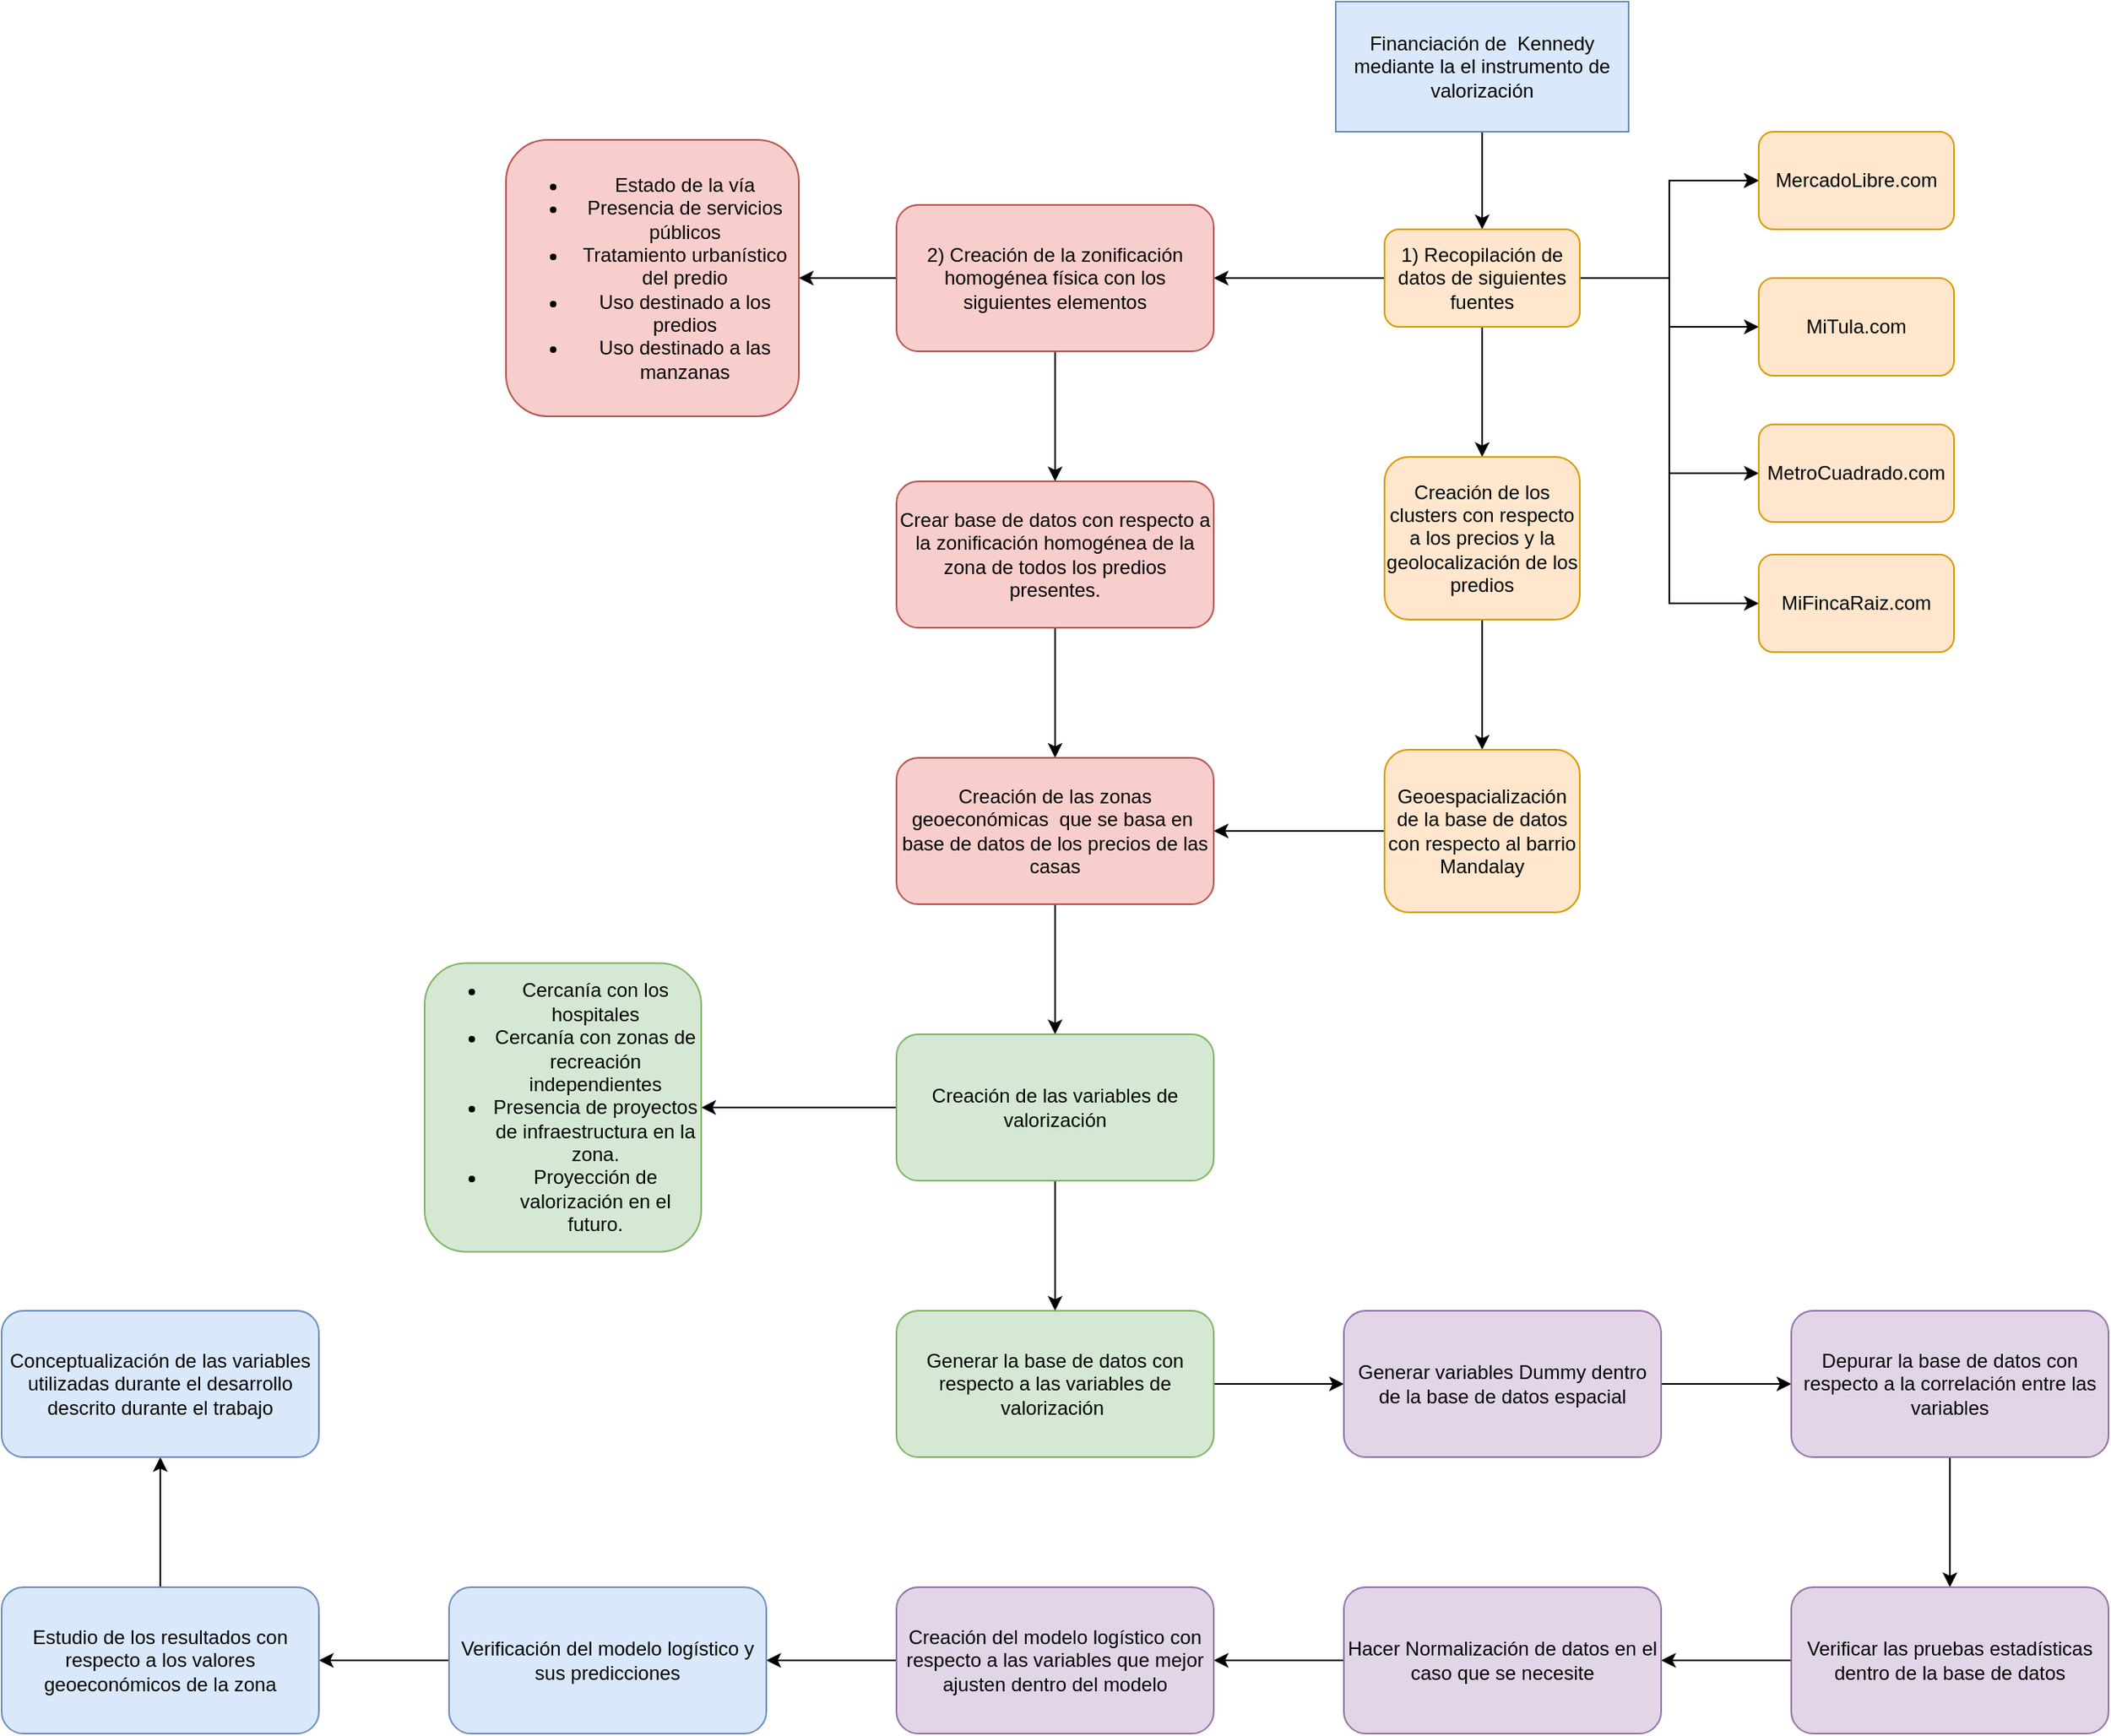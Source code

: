 <mxfile version="22.0.4" type="github">
  <diagram name="Página-1" id="R2Oh_hWaJppYizWp7uVG">
    <mxGraphModel dx="5962" dy="2056" grid="1" gridSize="10" guides="1" tooltips="1" connect="1" arrows="1" fold="1" page="1" pageScale="2" pageWidth="827" pageHeight="1169" math="0" shadow="0">
      <root>
        <mxCell id="0" />
        <mxCell id="1" parent="0" />
        <mxCell id="DB_mITsBhU4QhLW8u7Vj-6" style="edgeStyle=orthogonalEdgeStyle;rounded=0;orthogonalLoop=1;jettySize=auto;html=1;" edge="1" parent="1" source="DB_mITsBhU4QhLW8u7Vj-4" target="DB_mITsBhU4QhLW8u7Vj-5">
          <mxGeometry relative="1" as="geometry" />
        </mxCell>
        <mxCell id="DB_mITsBhU4QhLW8u7Vj-4" value="Financiación de&amp;nbsp; Kennedy mediante la el instrumento de valorización" style="rounded=0;whiteSpace=wrap;html=1;fillColor=#dae8fc;strokeColor=#6c8ebf;" vertex="1" parent="1">
          <mxGeometry x="-710" y="530" width="180" height="80" as="geometry" />
        </mxCell>
        <mxCell id="DB_mITsBhU4QhLW8u7Vj-11" value="" style="edgeStyle=orthogonalEdgeStyle;rounded=0;orthogonalLoop=1;jettySize=auto;html=1;" edge="1" parent="1" source="DB_mITsBhU4QhLW8u7Vj-5" target="DB_mITsBhU4QhLW8u7Vj-10">
          <mxGeometry relative="1" as="geometry" />
        </mxCell>
        <mxCell id="DB_mITsBhU4QhLW8u7Vj-12" value="" style="edgeStyle=orthogonalEdgeStyle;rounded=0;orthogonalLoop=1;jettySize=auto;html=1;" edge="1" parent="1" source="DB_mITsBhU4QhLW8u7Vj-5" target="DB_mITsBhU4QhLW8u7Vj-10">
          <mxGeometry relative="1" as="geometry" />
        </mxCell>
        <mxCell id="DB_mITsBhU4QhLW8u7Vj-13" style="edgeStyle=orthogonalEdgeStyle;rounded=0;orthogonalLoop=1;jettySize=auto;html=1;entryX=0;entryY=0.5;entryDx=0;entryDy=0;" edge="1" parent="1" source="DB_mITsBhU4QhLW8u7Vj-5" target="DB_mITsBhU4QhLW8u7Vj-14">
          <mxGeometry relative="1" as="geometry">
            <mxPoint x="-450" y="730" as="targetPoint" />
          </mxGeometry>
        </mxCell>
        <mxCell id="DB_mITsBhU4QhLW8u7Vj-17" style="edgeStyle=orthogonalEdgeStyle;rounded=0;orthogonalLoop=1;jettySize=auto;html=1;entryX=0;entryY=0.5;entryDx=0;entryDy=0;" edge="1" parent="1" source="DB_mITsBhU4QhLW8u7Vj-5" target="DB_mITsBhU4QhLW8u7Vj-16">
          <mxGeometry relative="1" as="geometry" />
        </mxCell>
        <mxCell id="DB_mITsBhU4QhLW8u7Vj-18" style="edgeStyle=orthogonalEdgeStyle;rounded=0;orthogonalLoop=1;jettySize=auto;html=1;entryX=0;entryY=0.5;entryDx=0;entryDy=0;" edge="1" parent="1" source="DB_mITsBhU4QhLW8u7Vj-5" target="DB_mITsBhU4QhLW8u7Vj-15">
          <mxGeometry relative="1" as="geometry" />
        </mxCell>
        <mxCell id="DB_mITsBhU4QhLW8u7Vj-28" value="" style="edgeStyle=orthogonalEdgeStyle;rounded=0;orthogonalLoop=1;jettySize=auto;html=1;" edge="1" parent="1" source="DB_mITsBhU4QhLW8u7Vj-5" target="DB_mITsBhU4QhLW8u7Vj-27">
          <mxGeometry relative="1" as="geometry" />
        </mxCell>
        <mxCell id="DB_mITsBhU4QhLW8u7Vj-31" style="edgeStyle=orthogonalEdgeStyle;rounded=0;orthogonalLoop=1;jettySize=auto;html=1;" edge="1" parent="1" source="DB_mITsBhU4QhLW8u7Vj-5" target="DB_mITsBhU4QhLW8u7Vj-25">
          <mxGeometry relative="1" as="geometry" />
        </mxCell>
        <mxCell id="DB_mITsBhU4QhLW8u7Vj-5" value="1) Recopilación de datos de siguientes fuentes" style="rounded=1;whiteSpace=wrap;html=1;fillColor=#ffe6cc;strokeColor=#d79b00;" vertex="1" parent="1">
          <mxGeometry x="-680" y="670" width="120" height="60" as="geometry" />
        </mxCell>
        <mxCell id="DB_mITsBhU4QhLW8u7Vj-10" value="MercadoLibre.com" style="whiteSpace=wrap;html=1;rounded=1;fillColor=#ffe6cc;strokeColor=#d79b00;" vertex="1" parent="1">
          <mxGeometry x="-450" y="610" width="120" height="60" as="geometry" />
        </mxCell>
        <mxCell id="DB_mITsBhU4QhLW8u7Vj-14" value="MiTula.com" style="whiteSpace=wrap;html=1;rounded=1;fillColor=#ffe6cc;strokeColor=#d79b00;" vertex="1" parent="1">
          <mxGeometry x="-450" y="700" width="120" height="60" as="geometry" />
        </mxCell>
        <mxCell id="DB_mITsBhU4QhLW8u7Vj-15" value="MetroCuadrado.com" style="whiteSpace=wrap;html=1;rounded=1;fillColor=#ffe6cc;strokeColor=#d79b00;" vertex="1" parent="1">
          <mxGeometry x="-450" y="790" width="120" height="60" as="geometry" />
        </mxCell>
        <mxCell id="DB_mITsBhU4QhLW8u7Vj-16" value="MiFincaRaiz.com" style="whiteSpace=wrap;html=1;rounded=1;fillColor=#ffe6cc;strokeColor=#d79b00;" vertex="1" parent="1">
          <mxGeometry x="-450" y="870" width="120" height="60" as="geometry" />
        </mxCell>
        <mxCell id="DB_mITsBhU4QhLW8u7Vj-24" value="" style="edgeStyle=orthogonalEdgeStyle;rounded=0;orthogonalLoop=1;jettySize=auto;html=1;" edge="1" parent="1" source="DB_mITsBhU4QhLW8u7Vj-25" target="DB_mITsBhU4QhLW8u7Vj-26">
          <mxGeometry relative="1" as="geometry" />
        </mxCell>
        <mxCell id="DB_mITsBhU4QhLW8u7Vj-33" value="" style="edgeStyle=orthogonalEdgeStyle;rounded=0;orthogonalLoop=1;jettySize=auto;html=1;" edge="1" parent="1" source="DB_mITsBhU4QhLW8u7Vj-25" target="DB_mITsBhU4QhLW8u7Vj-32">
          <mxGeometry relative="1" as="geometry" />
        </mxCell>
        <mxCell id="DB_mITsBhU4QhLW8u7Vj-25" value="2) Creación de la zonificación homogénea física con los siguientes elementos" style="rounded=1;whiteSpace=wrap;html=1;fillColor=#f8cecc;strokeColor=#b85450;align=center;" vertex="1" parent="1">
          <mxGeometry x="-980" y="655" width="195" height="90" as="geometry" />
        </mxCell>
        <mxCell id="DB_mITsBhU4QhLW8u7Vj-26" value="&lt;ul&gt;&lt;li&gt;Estado de la vía&lt;/li&gt;&lt;li&gt;Presencia de servicios públicos&lt;/li&gt;&lt;li&gt;Tratamiento urbanístico del predio&lt;/li&gt;&lt;li&gt;Uso destinado a los predios&lt;/li&gt;&lt;li&gt;Uso destinado a las manzanas&lt;/li&gt;&lt;/ul&gt;" style="rounded=1;whiteSpace=wrap;html=1;fillColor=#f8cecc;strokeColor=#b85450;align=center;" vertex="1" parent="1">
          <mxGeometry x="-1220" y="615" width="180" height="170" as="geometry" />
        </mxCell>
        <mxCell id="DB_mITsBhU4QhLW8u7Vj-30" value="" style="edgeStyle=orthogonalEdgeStyle;rounded=0;orthogonalLoop=1;jettySize=auto;html=1;" edge="1" parent="1" source="DB_mITsBhU4QhLW8u7Vj-27" target="DB_mITsBhU4QhLW8u7Vj-29">
          <mxGeometry relative="1" as="geometry" />
        </mxCell>
        <mxCell id="DB_mITsBhU4QhLW8u7Vj-27" value="Creación de los clusters con respecto a los precios y la geolocalización de los predios" style="rounded=1;whiteSpace=wrap;html=1;fillColor=#ffe6cc;strokeColor=#d79b00;" vertex="1" parent="1">
          <mxGeometry x="-680" y="810" width="120" height="100" as="geometry" />
        </mxCell>
        <mxCell id="DB_mITsBhU4QhLW8u7Vj-36" style="edgeStyle=orthogonalEdgeStyle;rounded=0;orthogonalLoop=1;jettySize=auto;html=1;entryX=1;entryY=0.5;entryDx=0;entryDy=0;" edge="1" parent="1" source="DB_mITsBhU4QhLW8u7Vj-29" target="DB_mITsBhU4QhLW8u7Vj-34">
          <mxGeometry relative="1" as="geometry" />
        </mxCell>
        <mxCell id="DB_mITsBhU4QhLW8u7Vj-29" value="Geoespacialización de la base de datos con respecto al barrio Mandalay" style="rounded=1;whiteSpace=wrap;html=1;fillColor=#ffe6cc;strokeColor=#d79b00;" vertex="1" parent="1">
          <mxGeometry x="-680" y="990" width="120" height="100" as="geometry" />
        </mxCell>
        <mxCell id="DB_mITsBhU4QhLW8u7Vj-35" value="" style="edgeStyle=orthogonalEdgeStyle;rounded=0;orthogonalLoop=1;jettySize=auto;html=1;" edge="1" parent="1" source="DB_mITsBhU4QhLW8u7Vj-32" target="DB_mITsBhU4QhLW8u7Vj-34">
          <mxGeometry relative="1" as="geometry" />
        </mxCell>
        <mxCell id="DB_mITsBhU4QhLW8u7Vj-32" value="Crear base de datos con respecto a la zonificación homogénea de la zona de todos los predios presentes." style="rounded=1;whiteSpace=wrap;html=1;fillColor=#f8cecc;strokeColor=#b85450;align=center;" vertex="1" parent="1">
          <mxGeometry x="-980" y="825" width="195" height="90" as="geometry" />
        </mxCell>
        <mxCell id="DB_mITsBhU4QhLW8u7Vj-38" value="" style="edgeStyle=orthogonalEdgeStyle;rounded=0;orthogonalLoop=1;jettySize=auto;html=1;" edge="1" parent="1" source="DB_mITsBhU4QhLW8u7Vj-34" target="DB_mITsBhU4QhLW8u7Vj-37">
          <mxGeometry relative="1" as="geometry" />
        </mxCell>
        <mxCell id="DB_mITsBhU4QhLW8u7Vj-34" value="Creación de las zonas geoeconómicas&amp;nbsp; que se basa en&amp;nbsp; base de datos de los precios de las casas" style="rounded=1;whiteSpace=wrap;html=1;fillColor=#f8cecc;strokeColor=#b85450;align=center;" vertex="1" parent="1">
          <mxGeometry x="-980" y="995" width="195" height="90" as="geometry" />
        </mxCell>
        <mxCell id="DB_mITsBhU4QhLW8u7Vj-40" value="" style="edgeStyle=orthogonalEdgeStyle;rounded=0;orthogonalLoop=1;jettySize=auto;html=1;" edge="1" parent="1" source="DB_mITsBhU4QhLW8u7Vj-37" target="DB_mITsBhU4QhLW8u7Vj-39">
          <mxGeometry relative="1" as="geometry" />
        </mxCell>
        <mxCell id="DB_mITsBhU4QhLW8u7Vj-42" value="" style="edgeStyle=orthogonalEdgeStyle;rounded=0;orthogonalLoop=1;jettySize=auto;html=1;" edge="1" parent="1" source="DB_mITsBhU4QhLW8u7Vj-37" target="DB_mITsBhU4QhLW8u7Vj-41">
          <mxGeometry relative="1" as="geometry" />
        </mxCell>
        <mxCell id="DB_mITsBhU4QhLW8u7Vj-37" value="Creación de las variables de valorización" style="rounded=1;whiteSpace=wrap;html=1;fillColor=#d5e8d4;strokeColor=#82b366;align=center;" vertex="1" parent="1">
          <mxGeometry x="-980" y="1165" width="195" height="90" as="geometry" />
        </mxCell>
        <mxCell id="DB_mITsBhU4QhLW8u7Vj-46" value="" style="edgeStyle=orthogonalEdgeStyle;rounded=0;orthogonalLoop=1;jettySize=auto;html=1;" edge="1" parent="1" source="DB_mITsBhU4QhLW8u7Vj-39" target="DB_mITsBhU4QhLW8u7Vj-45">
          <mxGeometry relative="1" as="geometry" />
        </mxCell>
        <mxCell id="DB_mITsBhU4QhLW8u7Vj-39" value="Generar la base de datos con respecto a las variables de valorización&amp;nbsp;" style="rounded=1;whiteSpace=wrap;html=1;fillColor=#d5e8d4;strokeColor=#82b366;align=center;" vertex="1" parent="1">
          <mxGeometry x="-980" y="1335" width="195" height="90" as="geometry" />
        </mxCell>
        <mxCell id="DB_mITsBhU4QhLW8u7Vj-41" value="&lt;ul&gt;&lt;li&gt;Cercanía con los hospitales&lt;/li&gt;&lt;li&gt;Cercanía con zonas de recreación independientes&lt;/li&gt;&lt;li&gt;Presencia de proyectos de infraestructura en la zona.&lt;/li&gt;&lt;li&gt;Proyección de valorización en el futuro.&lt;/li&gt;&lt;/ul&gt;" style="rounded=1;whiteSpace=wrap;html=1;fillColor=#d5e8d4;strokeColor=#82b366;align=center;" vertex="1" parent="1">
          <mxGeometry x="-1270" y="1121.25" width="170" height="177.5" as="geometry" />
        </mxCell>
        <mxCell id="DB_mITsBhU4QhLW8u7Vj-48" value="" style="edgeStyle=orthogonalEdgeStyle;rounded=0;orthogonalLoop=1;jettySize=auto;html=1;" edge="1" parent="1" source="DB_mITsBhU4QhLW8u7Vj-45" target="DB_mITsBhU4QhLW8u7Vj-47">
          <mxGeometry relative="1" as="geometry" />
        </mxCell>
        <mxCell id="DB_mITsBhU4QhLW8u7Vj-45" value="Generar variables Dummy dentro de la base de datos espacial" style="rounded=1;whiteSpace=wrap;html=1;fillColor=#e1d5e7;strokeColor=#9673a6;align=center;" vertex="1" parent="1">
          <mxGeometry x="-705" y="1335" width="195" height="90" as="geometry" />
        </mxCell>
        <mxCell id="DB_mITsBhU4QhLW8u7Vj-50" value="" style="edgeStyle=orthogonalEdgeStyle;rounded=0;orthogonalLoop=1;jettySize=auto;html=1;" edge="1" parent="1" source="DB_mITsBhU4QhLW8u7Vj-47" target="DB_mITsBhU4QhLW8u7Vj-49">
          <mxGeometry relative="1" as="geometry" />
        </mxCell>
        <mxCell id="DB_mITsBhU4QhLW8u7Vj-47" value="Depurar la base de datos con respecto a la correlación entre las variables" style="rounded=1;whiteSpace=wrap;html=1;fillColor=#e1d5e7;strokeColor=#9673a6;align=center;" vertex="1" parent="1">
          <mxGeometry x="-430" y="1335" width="195" height="90" as="geometry" />
        </mxCell>
        <mxCell id="DB_mITsBhU4QhLW8u7Vj-52" value="" style="edgeStyle=orthogonalEdgeStyle;rounded=0;orthogonalLoop=1;jettySize=auto;html=1;" edge="1" parent="1" source="DB_mITsBhU4QhLW8u7Vj-49" target="DB_mITsBhU4QhLW8u7Vj-51">
          <mxGeometry relative="1" as="geometry" />
        </mxCell>
        <mxCell id="DB_mITsBhU4QhLW8u7Vj-49" value="Verificar las pruebas estadísticas dentro de la base de datos" style="rounded=1;whiteSpace=wrap;html=1;fillColor=#e1d5e7;strokeColor=#9673a6;align=center;" vertex="1" parent="1">
          <mxGeometry x="-430" y="1505" width="195" height="90" as="geometry" />
        </mxCell>
        <mxCell id="DB_mITsBhU4QhLW8u7Vj-54" value="" style="edgeStyle=orthogonalEdgeStyle;rounded=0;orthogonalLoop=1;jettySize=auto;html=1;" edge="1" parent="1" source="DB_mITsBhU4QhLW8u7Vj-51" target="DB_mITsBhU4QhLW8u7Vj-53">
          <mxGeometry relative="1" as="geometry" />
        </mxCell>
        <mxCell id="DB_mITsBhU4QhLW8u7Vj-51" value="Hacer Normalización de datos en el caso que se necesite" style="rounded=1;whiteSpace=wrap;html=1;fillColor=#e1d5e7;strokeColor=#9673a6;align=center;" vertex="1" parent="1">
          <mxGeometry x="-705" y="1505" width="195" height="90" as="geometry" />
        </mxCell>
        <mxCell id="DB_mITsBhU4QhLW8u7Vj-56" value="" style="edgeStyle=orthogonalEdgeStyle;rounded=0;orthogonalLoop=1;jettySize=auto;html=1;" edge="1" parent="1" source="DB_mITsBhU4QhLW8u7Vj-53" target="DB_mITsBhU4QhLW8u7Vj-55">
          <mxGeometry relative="1" as="geometry" />
        </mxCell>
        <mxCell id="DB_mITsBhU4QhLW8u7Vj-53" value="Creación del modelo logístico con respecto a las variables que mejor ajusten dentro del modelo" style="rounded=1;whiteSpace=wrap;html=1;fillColor=#e1d5e7;strokeColor=#9673a6;align=center;" vertex="1" parent="1">
          <mxGeometry x="-980" y="1505" width="195" height="90" as="geometry" />
        </mxCell>
        <mxCell id="DB_mITsBhU4QhLW8u7Vj-58" value="" style="edgeStyle=orthogonalEdgeStyle;rounded=0;orthogonalLoop=1;jettySize=auto;html=1;" edge="1" parent="1" source="DB_mITsBhU4QhLW8u7Vj-55" target="DB_mITsBhU4QhLW8u7Vj-57">
          <mxGeometry relative="1" as="geometry" />
        </mxCell>
        <mxCell id="DB_mITsBhU4QhLW8u7Vj-55" value="Verificación del modelo logístico y sus predicciones" style="rounded=1;whiteSpace=wrap;html=1;fillColor=#dae8fc;strokeColor=#6c8ebf;align=center;" vertex="1" parent="1">
          <mxGeometry x="-1255" y="1505" width="195" height="90" as="geometry" />
        </mxCell>
        <mxCell id="DB_mITsBhU4QhLW8u7Vj-60" value="" style="edgeStyle=orthogonalEdgeStyle;rounded=0;orthogonalLoop=1;jettySize=auto;html=1;" edge="1" parent="1" source="DB_mITsBhU4QhLW8u7Vj-57" target="DB_mITsBhU4QhLW8u7Vj-59">
          <mxGeometry relative="1" as="geometry" />
        </mxCell>
        <mxCell id="DB_mITsBhU4QhLW8u7Vj-57" value="Estudio de los resultados con respecto a los valores geoeconómicos de la zona" style="rounded=1;whiteSpace=wrap;html=1;fillColor=#dae8fc;strokeColor=#6c8ebf;align=center;" vertex="1" parent="1">
          <mxGeometry x="-1530" y="1505" width="195" height="90" as="geometry" />
        </mxCell>
        <mxCell id="DB_mITsBhU4QhLW8u7Vj-59" value="Conceptualización de las variables utilizadas durante el desarrollo descrito durante el trabajo" style="rounded=1;whiteSpace=wrap;html=1;fillColor=#dae8fc;strokeColor=#6c8ebf;align=center;" vertex="1" parent="1">
          <mxGeometry x="-1530" y="1335" width="195" height="90" as="geometry" />
        </mxCell>
      </root>
    </mxGraphModel>
  </diagram>
</mxfile>
